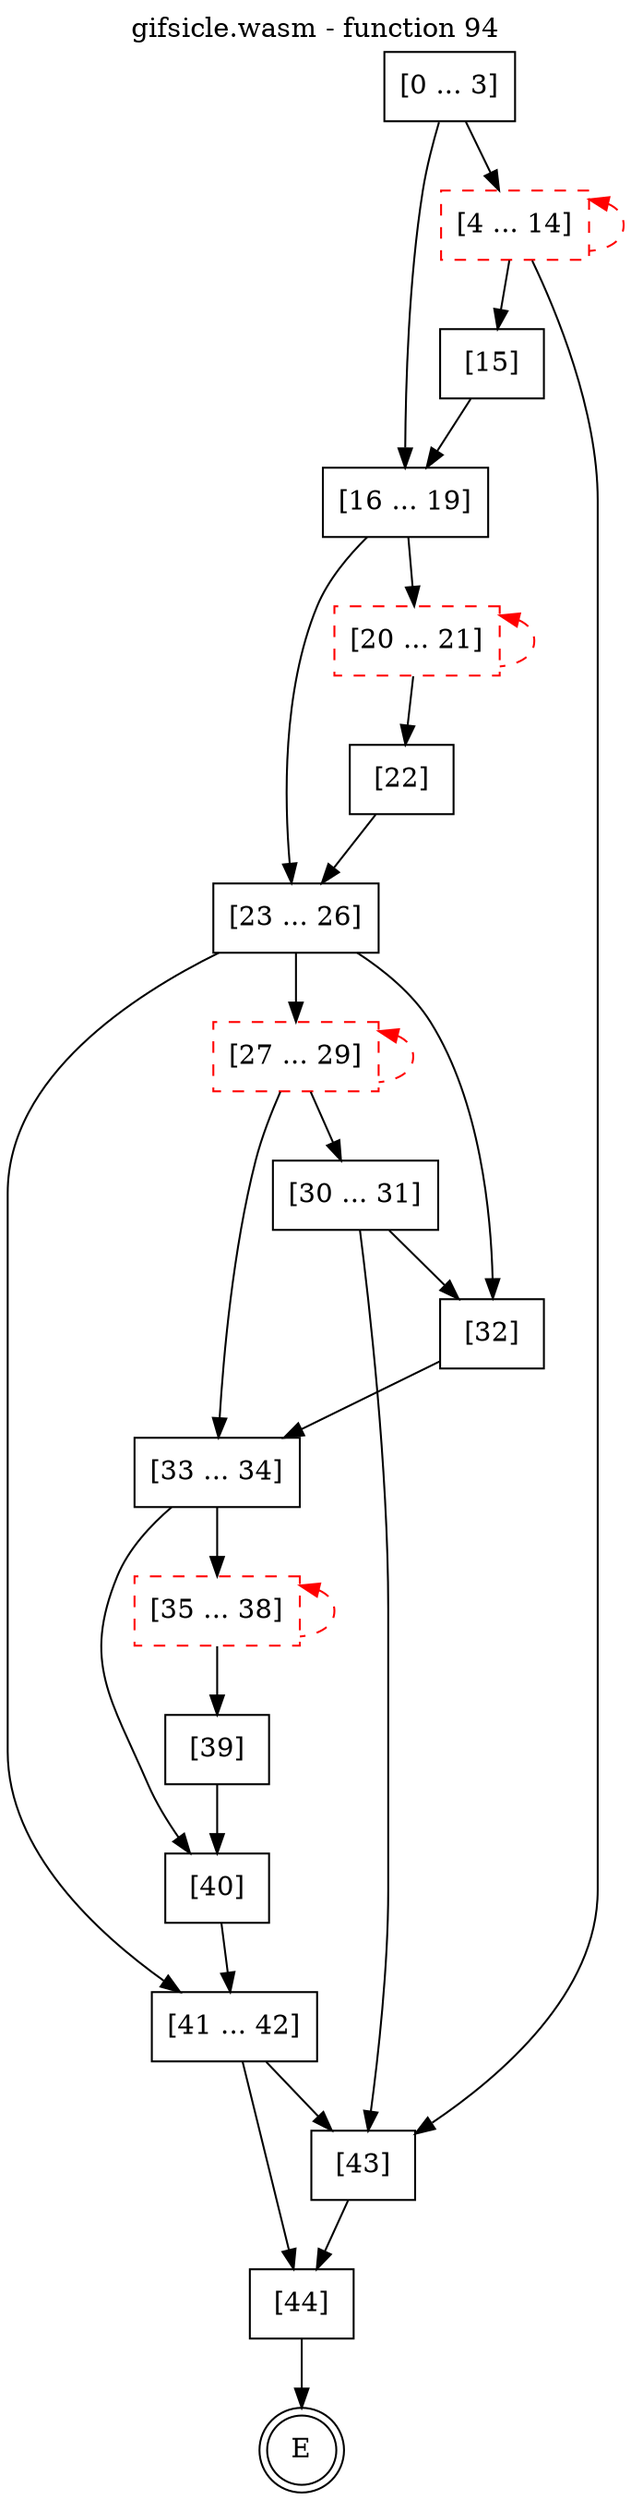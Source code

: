 digraph finite_state_machine {
    label = "gifsicle.wasm - function 94"
    labelloc =  t
    labelfontsize = 16
    labelfontcolor = black
    labelfontname = "Helvetica"
    node [shape = doublecircle]; E ;
    node [shape = box];
    node [shape=box, color=black, style=solid] 0[label="[0 ... 3]"]
    node [shape=box, color=red, style=dashed] 4[label="[4 ... 14]"]
    node [shape=box, color=black, style=solid] 15[label="[15]"]
    node [shape=box, color=black, style=solid] 16[label="[16 ... 19]"]
    node [shape=box, color=red, style=dashed] 20[label="[20 ... 21]"]
    node [shape=box, color=black, style=solid] 22[label="[22]"]
    node [shape=box, color=black, style=solid] 23[label="[23 ... 26]"]
    node [shape=box, color=red, style=dashed] 27[label="[27 ... 29]"]
    node [shape=box, color=black, style=solid] 30[label="[30 ... 31]"]
    node [shape=box, color=black, style=solid] 32[label="[32]"]
    node [shape=box, color=black, style=solid] 33[label="[33 ... 34]"]
    node [shape=box, color=red, style=dashed] 35[label="[35 ... 38]"]
    node [shape=box, color=black, style=solid] 39[label="[39]"]
    node [shape=box, color=black, style=solid] 40[label="[40]"]
    node [shape=box, color=black, style=solid] 41[label="[41 ... 42]"]
    node [shape=box, color=black, style=solid] 43[label="[43]"]
    node [shape=box, color=black, style=solid] 44[label="[44]"]
    0 -> 4;
    0 -> 16;
    4 -> 15;
    4 -> 43;
    4 -> 4[style="dashed" color="red" dir=back];
    15 -> 16;
    16 -> 20;
    16 -> 23;
    20 -> 22;
    20 -> 20[style="dashed" color="red" dir=back];
    22 -> 23;
    23 -> 27;
    23 -> 32;
    23 -> 41;
    27 -> 30;
    27 -> 33;
    27 -> 27[style="dashed" color="red" dir=back];
    30 -> 32;
    30 -> 43;
    32 -> 33;
    33 -> 35;
    33 -> 40;
    35 -> 39;
    35 -> 35[style="dashed" color="red" dir=back];
    39 -> 40;
    40 -> 41;
    41 -> 43;
    41 -> 44;
    43 -> 44;
    44 -> E;
}
